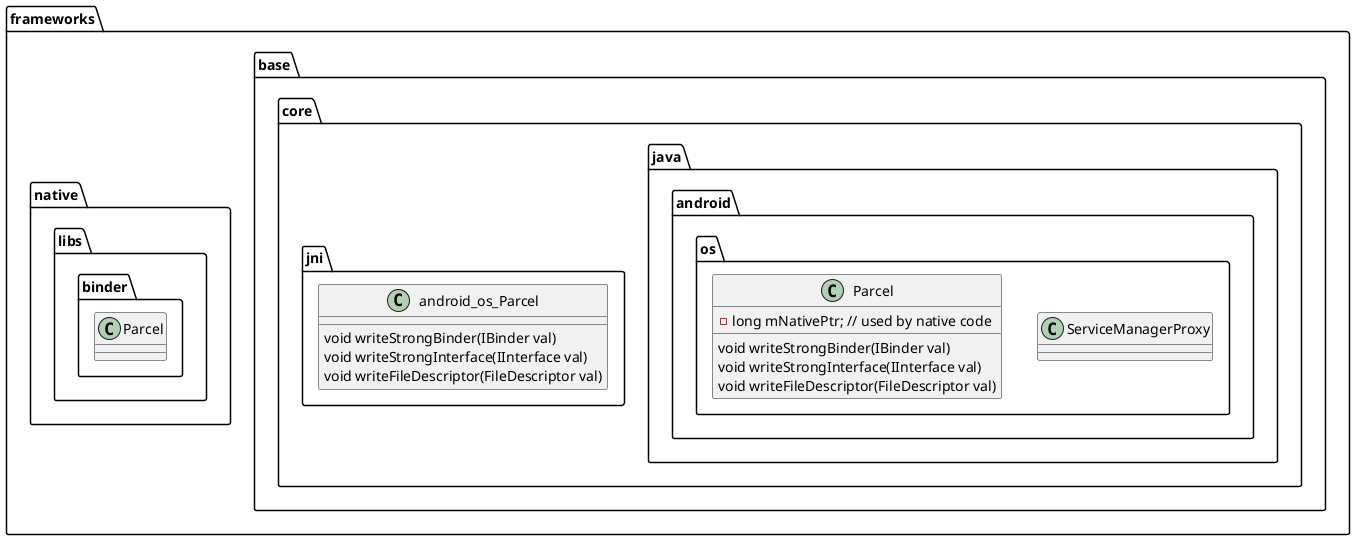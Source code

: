 @startuml

namespace frameworks.base.core.java.android.os{
    class ServiceManagerProxy{
    }
}

namespace frameworks.base.core.java.android.os{
    class Parcel{
        - long mNativePtr; // used by native code
        void writeStrongBinder(IBinder val)
        void writeStrongInterface(IInterface val)
        void writeFileDescriptor(FileDescriptor val)
    }
}

namespace frameworks.base.core.jni{
    class android_os_Parcel{
        void writeStrongBinder(IBinder val)
        void writeStrongInterface(IInterface val)
        void writeFileDescriptor(FileDescriptor val)
    }
}

namespace frameworks.native.libs.binder{
    class Parcel{
    }
}

@enduml